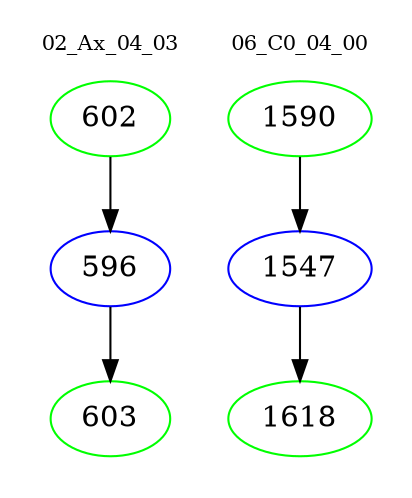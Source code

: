 digraph{
subgraph cluster_0 {
color = white
label = "02_Ax_04_03";
fontsize=10;
T0_602 [label="602", color="green"]
T0_602 -> T0_596 [color="black"]
T0_596 [label="596", color="blue"]
T0_596 -> T0_603 [color="black"]
T0_603 [label="603", color="green"]
}
subgraph cluster_1 {
color = white
label = "06_C0_04_00";
fontsize=10;
T1_1590 [label="1590", color="green"]
T1_1590 -> T1_1547 [color="black"]
T1_1547 [label="1547", color="blue"]
T1_1547 -> T1_1618 [color="black"]
T1_1618 [label="1618", color="green"]
}
}
